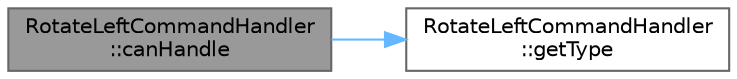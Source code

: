 digraph "RotateLeftCommandHandler::canHandle"
{
 // INTERACTIVE_SVG=YES
 // LATEX_PDF_SIZE
  bgcolor="transparent";
  edge [fontname=Helvetica,fontsize=10,labelfontname=Helvetica,labelfontsize=10];
  node [fontname=Helvetica,fontsize=10,shape=box,height=0.2,width=0.4];
  rankdir="LR";
  Node1 [id="Node000001",label="RotateLeftCommandHandler\l::canHandle",height=0.2,width=0.4,color="gray40", fillcolor="grey60", style="filled", fontcolor="black",tooltip="Determines whether the handler can process the input."];
  Node1 -> Node2 [id="edge1_Node000001_Node000002",color="steelblue1",style="solid",tooltip=" "];
  Node2 [id="Node000002",label="RotateLeftCommandHandler\l::getType",height=0.2,width=0.4,color="grey40", fillcolor="white", style="filled",URL="$class_rotate_left_command_handler.html#a86c18018b05fa3e5f4d9dbd7835e3c62",tooltip="Returns the keyword that this handler recognizes."];
}
